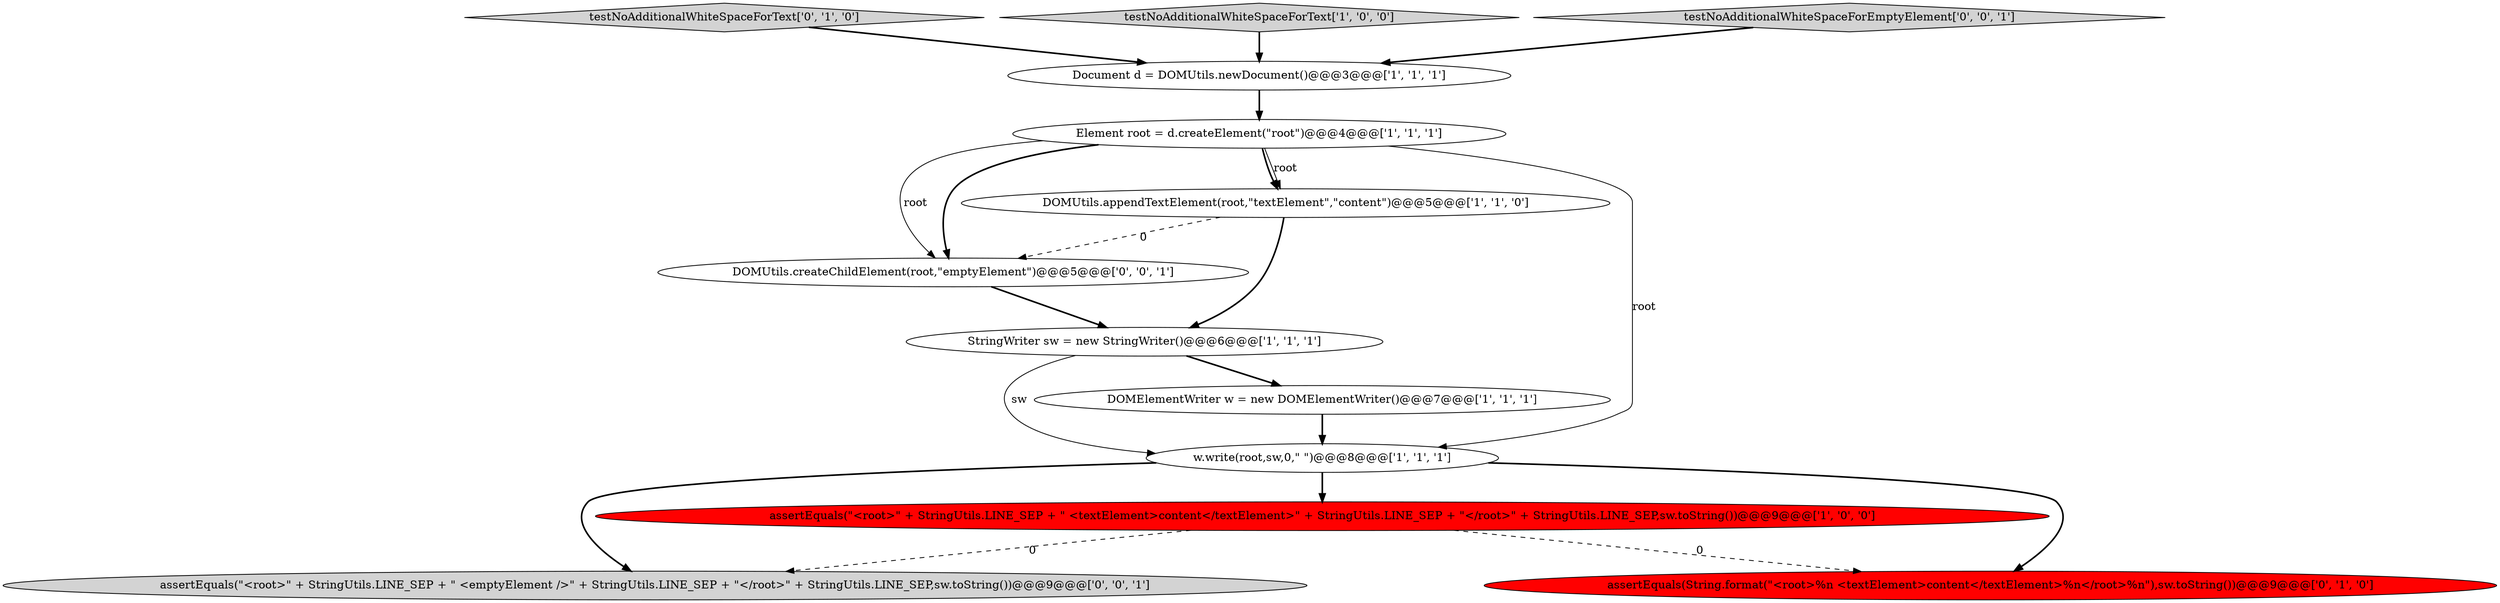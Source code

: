 digraph {
10 [style = filled, label = "DOMUtils.createChildElement(root,\"emptyElement\")@@@5@@@['0', '0', '1']", fillcolor = white, shape = ellipse image = "AAA0AAABBB3BBB"];
8 [style = filled, label = "testNoAdditionalWhiteSpaceForText['0', '1', '0']", fillcolor = lightgray, shape = diamond image = "AAA0AAABBB2BBB"];
1 [style = filled, label = "DOMUtils.appendTextElement(root,\"textElement\",\"content\")@@@5@@@['1', '1', '0']", fillcolor = white, shape = ellipse image = "AAA0AAABBB1BBB"];
11 [style = filled, label = "assertEquals(\"<root>\" + StringUtils.LINE_SEP + \" <emptyElement />\" + StringUtils.LINE_SEP + \"</root>\" + StringUtils.LINE_SEP,sw.toString())@@@9@@@['0', '0', '1']", fillcolor = lightgray, shape = ellipse image = "AAA0AAABBB3BBB"];
6 [style = filled, label = "Document d = DOMUtils.newDocument()@@@3@@@['1', '1', '1']", fillcolor = white, shape = ellipse image = "AAA0AAABBB1BBB"];
0 [style = filled, label = "assertEquals(\"<root>\" + StringUtils.LINE_SEP + \" <textElement>content</textElement>\" + StringUtils.LINE_SEP + \"</root>\" + StringUtils.LINE_SEP,sw.toString())@@@9@@@['1', '0', '0']", fillcolor = red, shape = ellipse image = "AAA1AAABBB1BBB"];
3 [style = filled, label = "StringWriter sw = new StringWriter()@@@6@@@['1', '1', '1']", fillcolor = white, shape = ellipse image = "AAA0AAABBB1BBB"];
4 [style = filled, label = "w.write(root,sw,0,\" \")@@@8@@@['1', '1', '1']", fillcolor = white, shape = ellipse image = "AAA0AAABBB1BBB"];
5 [style = filled, label = "testNoAdditionalWhiteSpaceForText['1', '0', '0']", fillcolor = lightgray, shape = diamond image = "AAA0AAABBB1BBB"];
12 [style = filled, label = "testNoAdditionalWhiteSpaceForEmptyElement['0', '0', '1']", fillcolor = lightgray, shape = diamond image = "AAA0AAABBB3BBB"];
9 [style = filled, label = "assertEquals(String.format(\"<root>%n <textElement>content</textElement>%n</root>%n\"),sw.toString())@@@9@@@['0', '1', '0']", fillcolor = red, shape = ellipse image = "AAA1AAABBB2BBB"];
7 [style = filled, label = "Element root = d.createElement(\"root\")@@@4@@@['1', '1', '1']", fillcolor = white, shape = ellipse image = "AAA0AAABBB1BBB"];
2 [style = filled, label = "DOMElementWriter w = new DOMElementWriter()@@@7@@@['1', '1', '1']", fillcolor = white, shape = ellipse image = "AAA0AAABBB1BBB"];
1->3 [style = bold, label=""];
7->4 [style = solid, label="root"];
4->9 [style = bold, label=""];
10->3 [style = bold, label=""];
7->10 [style = solid, label="root"];
8->6 [style = bold, label=""];
0->11 [style = dashed, label="0"];
7->1 [style = bold, label=""];
0->9 [style = dashed, label="0"];
1->10 [style = dashed, label="0"];
5->6 [style = bold, label=""];
3->2 [style = bold, label=""];
6->7 [style = bold, label=""];
4->11 [style = bold, label=""];
3->4 [style = solid, label="sw"];
12->6 [style = bold, label=""];
2->4 [style = bold, label=""];
7->10 [style = bold, label=""];
7->1 [style = solid, label="root"];
4->0 [style = bold, label=""];
}
